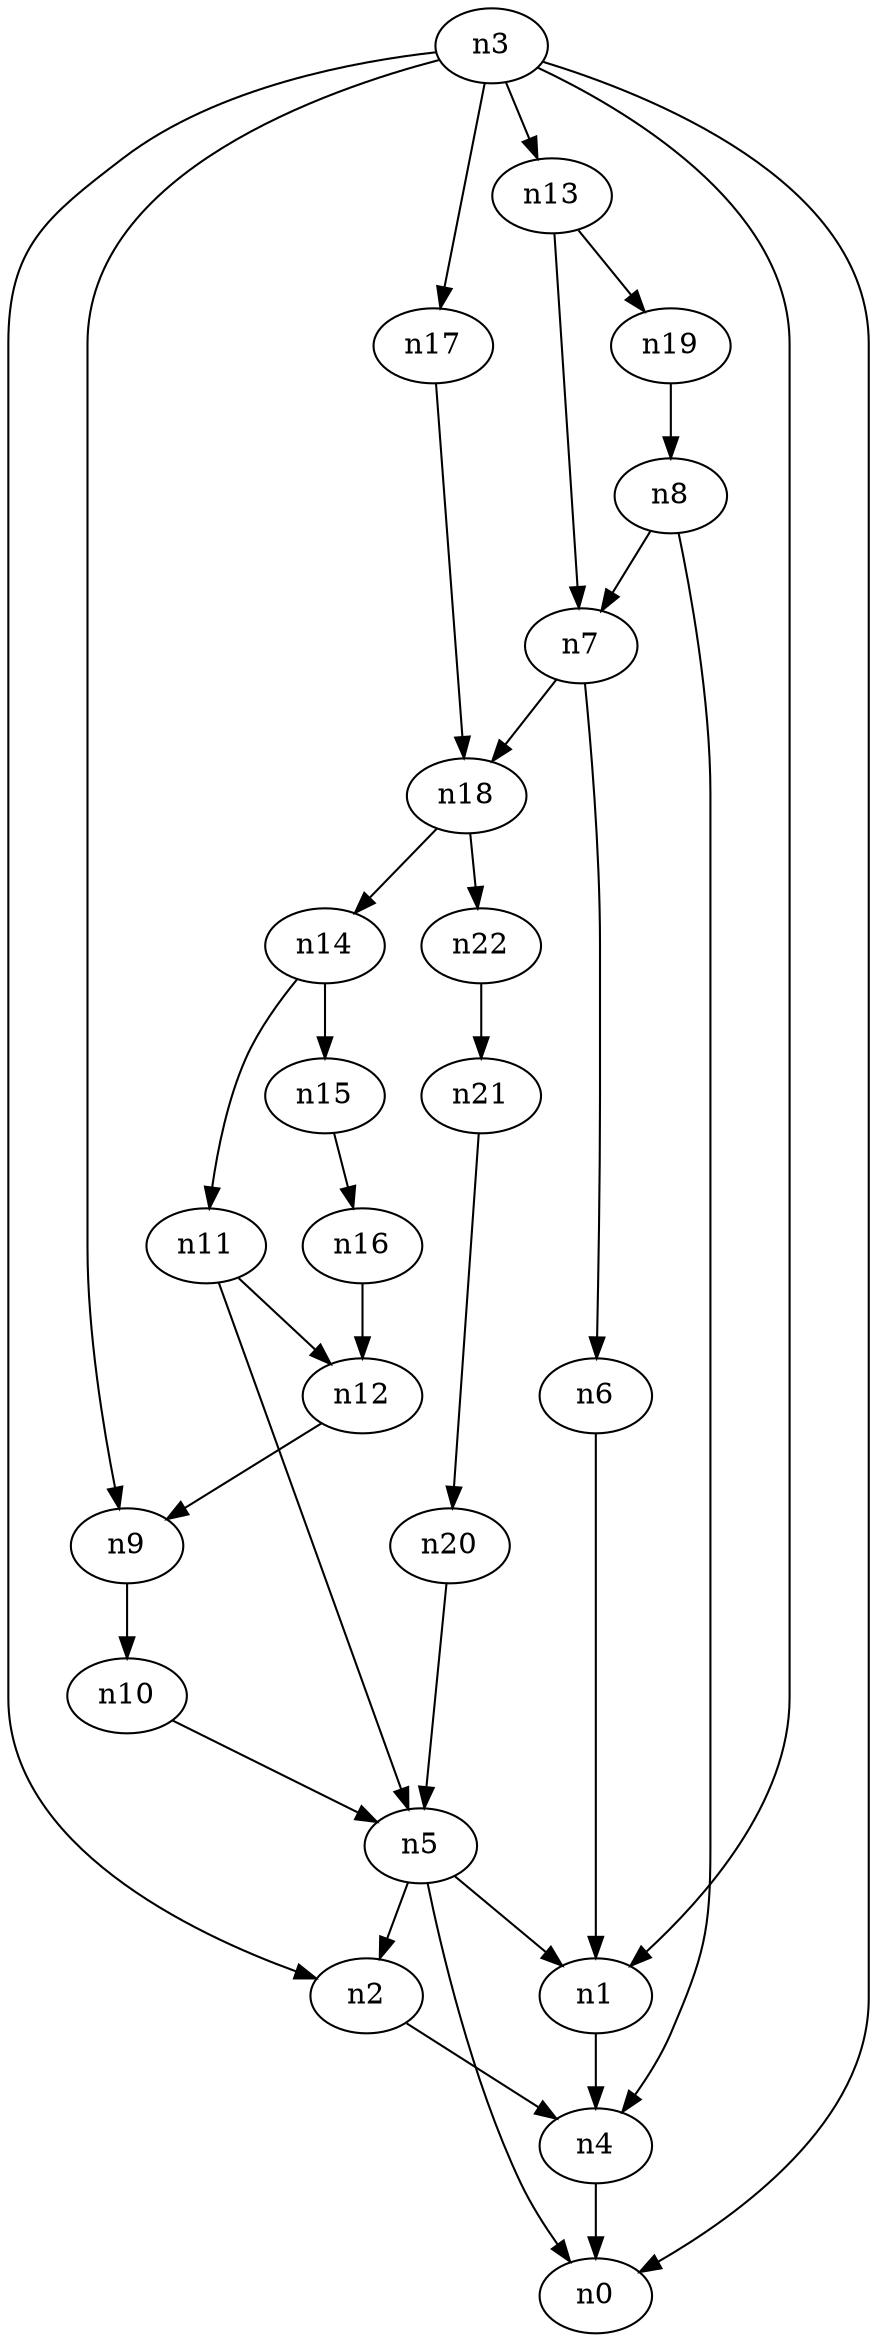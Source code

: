 digraph G {
	n1 -> n4	 [_graphml_id=e4];
	n2 -> n4	 [_graphml_id=e7];
	n3 -> n0	 [_graphml_id=e0];
	n3 -> n1	 [_graphml_id=e3];
	n3 -> n2	 [_graphml_id=e6];
	n3 -> n9	 [_graphml_id=e13];
	n3 -> n13	 [_graphml_id=e19];
	n3 -> n17	 [_graphml_id=e25];
	n4 -> n0	 [_graphml_id=e1];
	n5 -> n0	 [_graphml_id=e2];
	n5 -> n1	 [_graphml_id=e5];
	n5 -> n2	 [_graphml_id=e8];
	n6 -> n1	 [_graphml_id=e9];
	n7 -> n6	 [_graphml_id=e10];
	n7 -> n18	 [_graphml_id=e30];
	n8 -> n4	 [_graphml_id=e12];
	n8 -> n7	 [_graphml_id=e11];
	n9 -> n10	 [_graphml_id=e14];
	n10 -> n5	 [_graphml_id=e15];
	n11 -> n5	 [_graphml_id=e16];
	n11 -> n12	 [_graphml_id=e17];
	n12 -> n9	 [_graphml_id=e18];
	n13 -> n7	 [_graphml_id=e20];
	n13 -> n19	 [_graphml_id=e28];
	n14 -> n11	 [_graphml_id=e21];
	n14 -> n15	 [_graphml_id=e22];
	n15 -> n16	 [_graphml_id=e23];
	n16 -> n12	 [_graphml_id=e24];
	n17 -> n18	 [_graphml_id=e26];
	n18 -> n14	 [_graphml_id=e27];
	n18 -> n22	 [_graphml_id=e34];
	n19 -> n8	 [_graphml_id=e29];
	n20 -> n5	 [_graphml_id=e31];
	n21 -> n20	 [_graphml_id=e32];
	n22 -> n21	 [_graphml_id=e33];
}
